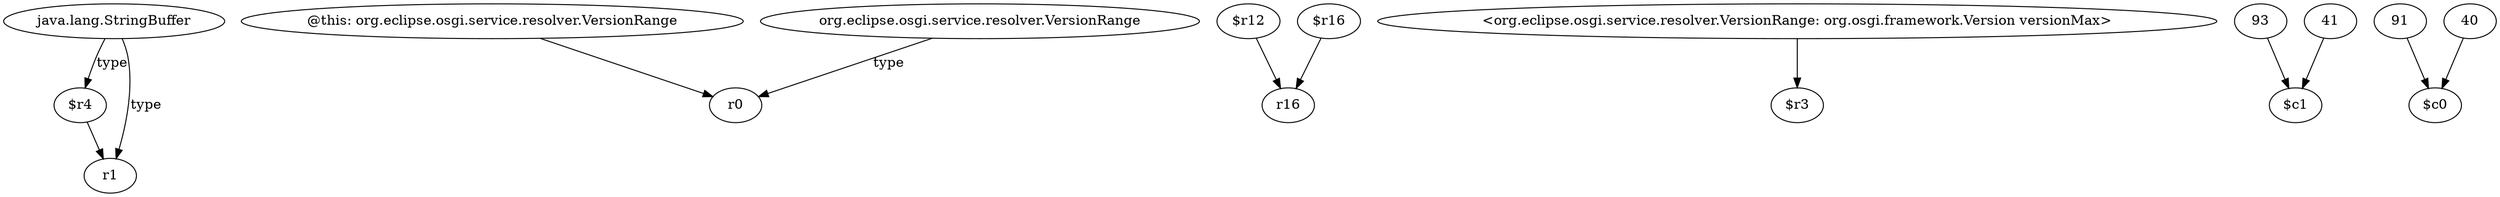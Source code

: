 digraph g {
0[label="$r4"]
1[label="r1"]
0->1[label=""]
2[label="java.lang.StringBuffer"]
2->0[label="type"]
2->1[label="type"]
3[label="@this: org.eclipse.osgi.service.resolver.VersionRange"]
4[label="r0"]
3->4[label=""]
5[label="$r12"]
6[label="r16"]
5->6[label=""]
7[label="<org.eclipse.osgi.service.resolver.VersionRange: org.osgi.framework.Version versionMax>"]
8[label="$r3"]
7->8[label=""]
9[label="93"]
10[label="$c1"]
9->10[label=""]
11[label="91"]
12[label="$c0"]
11->12[label=""]
13[label="org.eclipse.osgi.service.resolver.VersionRange"]
13->4[label="type"]
14[label="$r16"]
14->6[label=""]
15[label="40"]
15->12[label=""]
16[label="41"]
16->10[label=""]
}